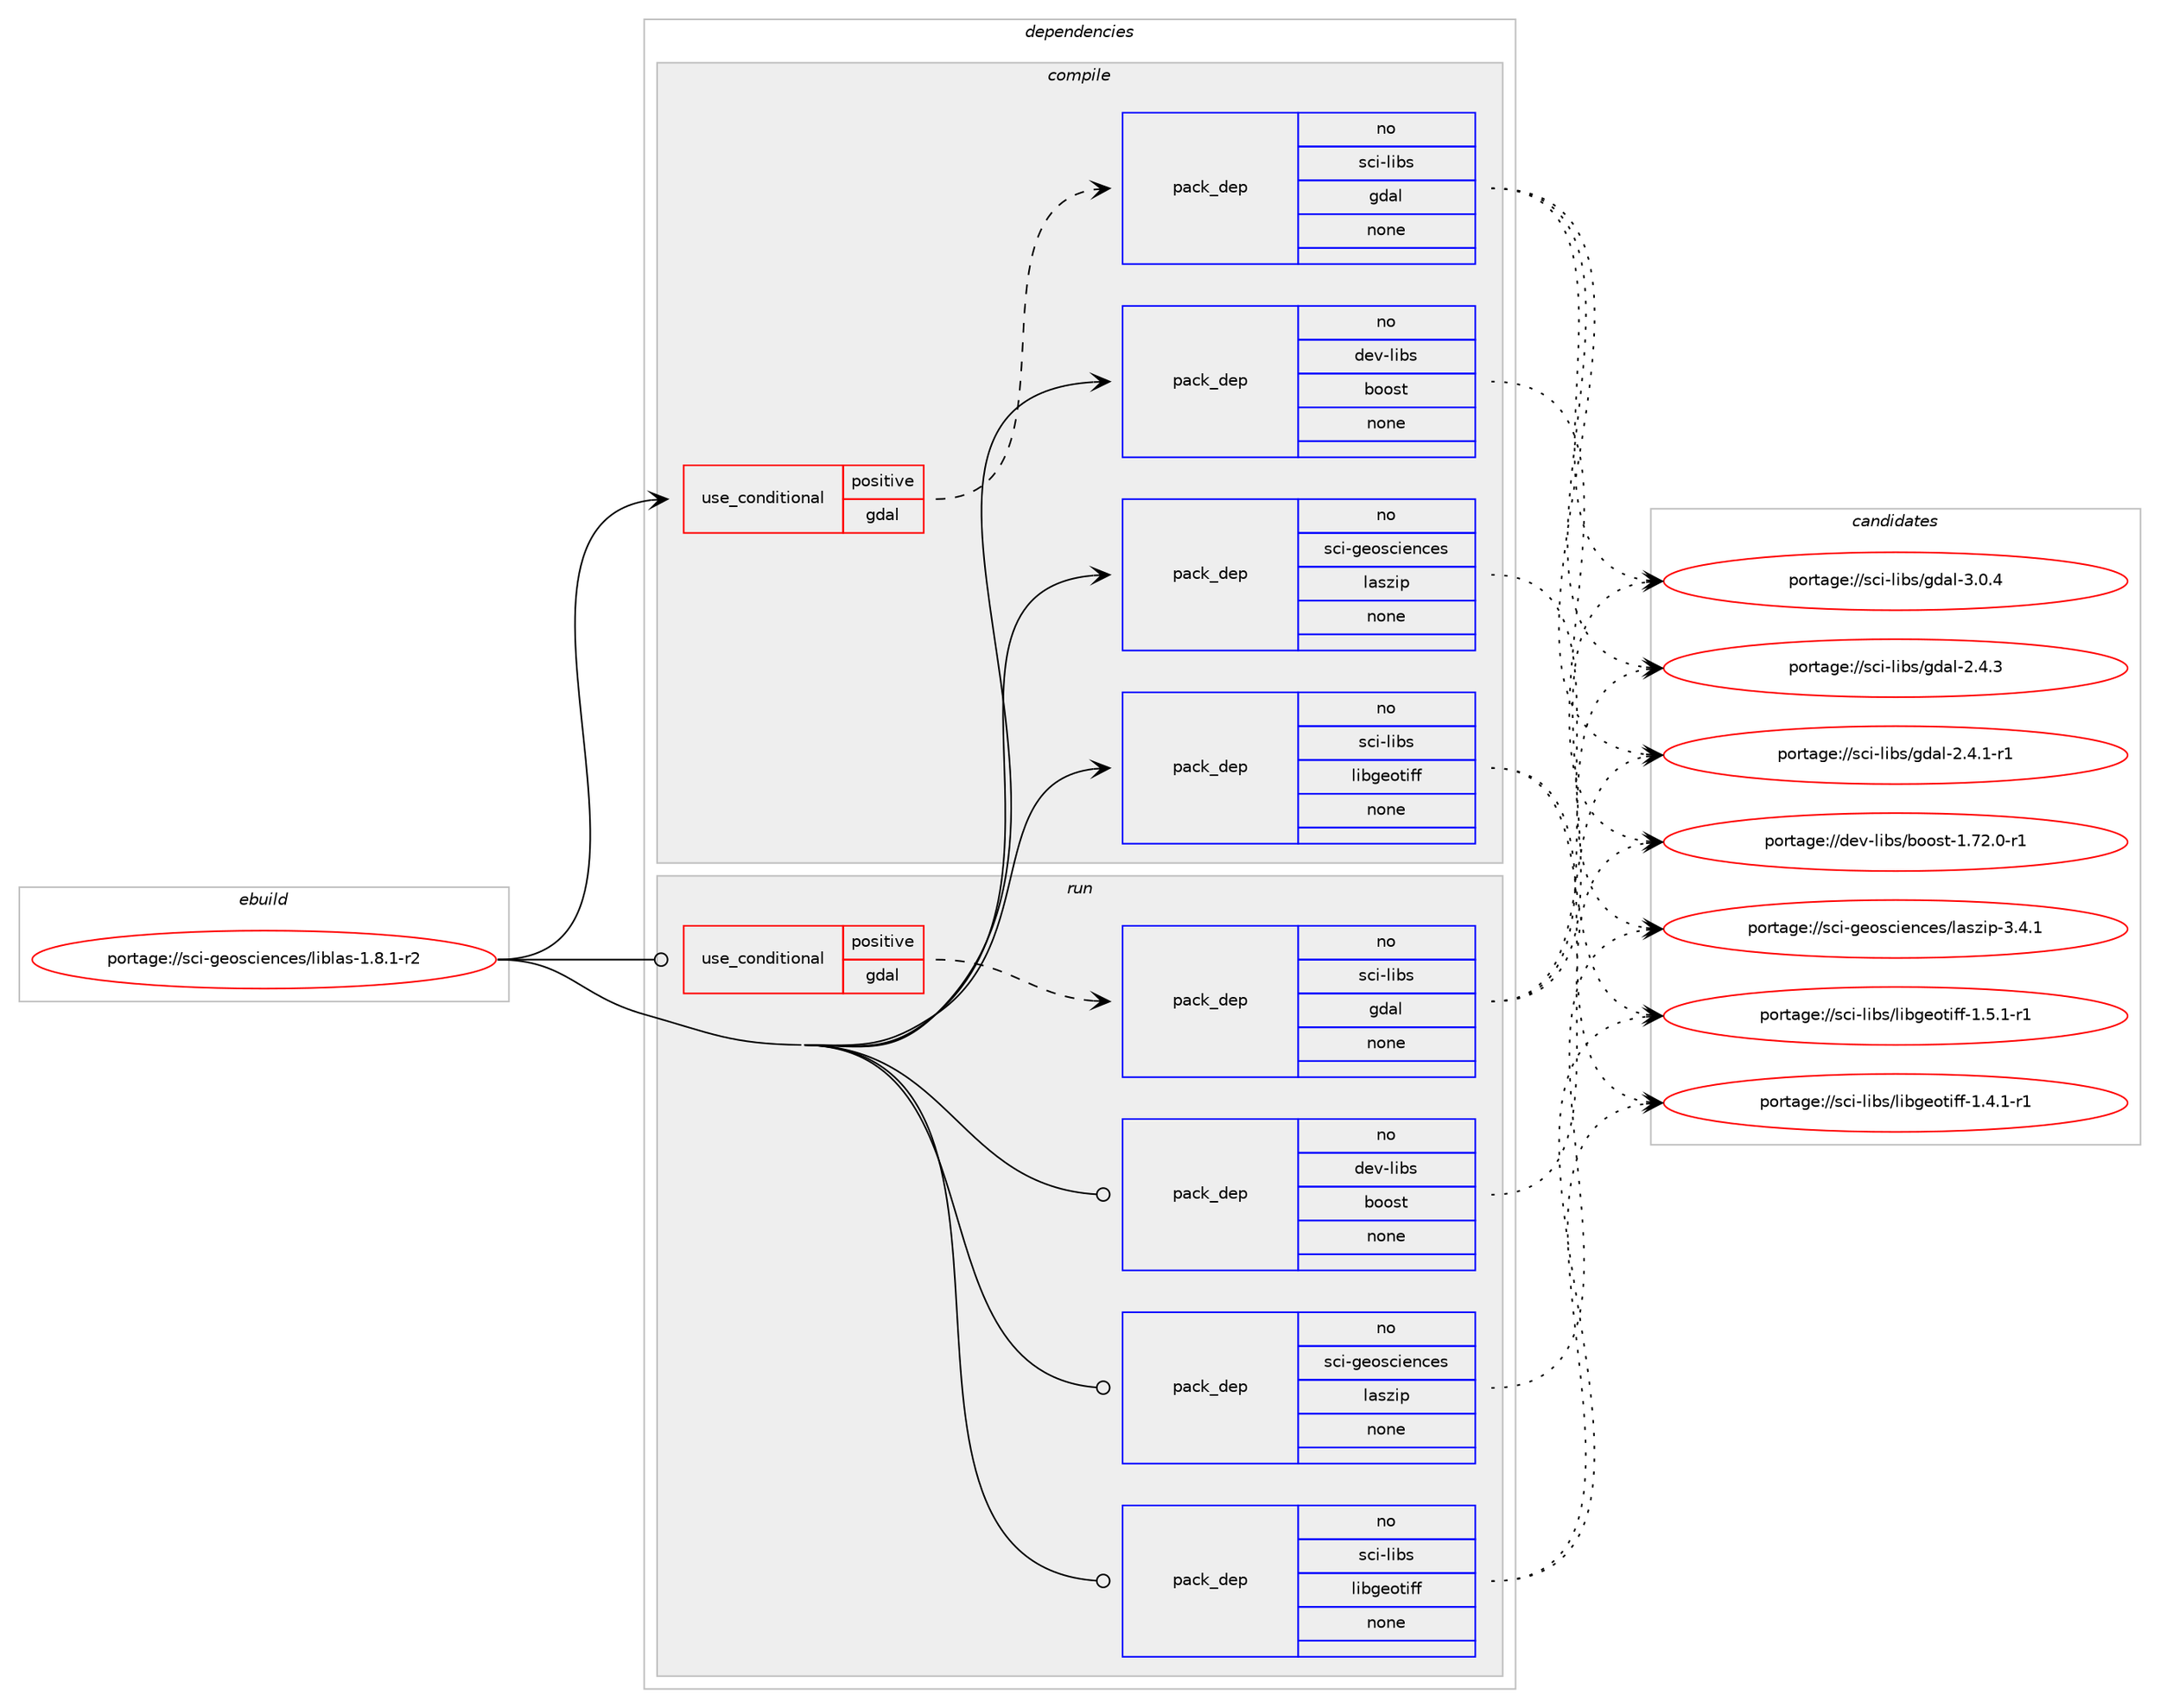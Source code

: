 digraph prolog {

# *************
# Graph options
# *************

newrank=true;
concentrate=true;
compound=true;
graph [rankdir=LR,fontname=Helvetica,fontsize=10,ranksep=1.5];#, ranksep=2.5, nodesep=0.2];
edge  [arrowhead=vee];
node  [fontname=Helvetica,fontsize=10];

# **********
# The ebuild
# **********

subgraph cluster_leftcol {
color=gray;
rank=same;
label=<<i>ebuild</i>>;
id [label="portage://sci-geosciences/liblas-1.8.1-r2", color=red, width=4, href="../sci-geosciences/liblas-1.8.1-r2.svg"];
}

# ****************
# The dependencies
# ****************

subgraph cluster_midcol {
color=gray;
label=<<i>dependencies</i>>;
subgraph cluster_compile {
fillcolor="#eeeeee";
style=filled;
label=<<i>compile</i>>;
subgraph cond19472 {
dependency95858 [label=<<TABLE BORDER="0" CELLBORDER="1" CELLSPACING="0" CELLPADDING="4"><TR><TD ROWSPAN="3" CELLPADDING="10">use_conditional</TD></TR><TR><TD>positive</TD></TR><TR><TD>gdal</TD></TR></TABLE>>, shape=none, color=red];
subgraph pack74790 {
dependency95859 [label=<<TABLE BORDER="0" CELLBORDER="1" CELLSPACING="0" CELLPADDING="4" WIDTH="220"><TR><TD ROWSPAN="6" CELLPADDING="30">pack_dep</TD></TR><TR><TD WIDTH="110">no</TD></TR><TR><TD>sci-libs</TD></TR><TR><TD>gdal</TD></TR><TR><TD>none</TD></TR><TR><TD></TD></TR></TABLE>>, shape=none, color=blue];
}
dependency95858:e -> dependency95859:w [weight=20,style="dashed",arrowhead="vee"];
}
id:e -> dependency95858:w [weight=20,style="solid",arrowhead="vee"];
subgraph pack74791 {
dependency95860 [label=<<TABLE BORDER="0" CELLBORDER="1" CELLSPACING="0" CELLPADDING="4" WIDTH="220"><TR><TD ROWSPAN="6" CELLPADDING="30">pack_dep</TD></TR><TR><TD WIDTH="110">no</TD></TR><TR><TD>dev-libs</TD></TR><TR><TD>boost</TD></TR><TR><TD>none</TD></TR><TR><TD></TD></TR></TABLE>>, shape=none, color=blue];
}
id:e -> dependency95860:w [weight=20,style="solid",arrowhead="vee"];
subgraph pack74792 {
dependency95861 [label=<<TABLE BORDER="0" CELLBORDER="1" CELLSPACING="0" CELLPADDING="4" WIDTH="220"><TR><TD ROWSPAN="6" CELLPADDING="30">pack_dep</TD></TR><TR><TD WIDTH="110">no</TD></TR><TR><TD>sci-geosciences</TD></TR><TR><TD>laszip</TD></TR><TR><TD>none</TD></TR><TR><TD></TD></TR></TABLE>>, shape=none, color=blue];
}
id:e -> dependency95861:w [weight=20,style="solid",arrowhead="vee"];
subgraph pack74793 {
dependency95862 [label=<<TABLE BORDER="0" CELLBORDER="1" CELLSPACING="0" CELLPADDING="4" WIDTH="220"><TR><TD ROWSPAN="6" CELLPADDING="30">pack_dep</TD></TR><TR><TD WIDTH="110">no</TD></TR><TR><TD>sci-libs</TD></TR><TR><TD>libgeotiff</TD></TR><TR><TD>none</TD></TR><TR><TD></TD></TR></TABLE>>, shape=none, color=blue];
}
id:e -> dependency95862:w [weight=20,style="solid",arrowhead="vee"];
}
subgraph cluster_compileandrun {
fillcolor="#eeeeee";
style=filled;
label=<<i>compile and run</i>>;
}
subgraph cluster_run {
fillcolor="#eeeeee";
style=filled;
label=<<i>run</i>>;
subgraph cond19473 {
dependency95863 [label=<<TABLE BORDER="0" CELLBORDER="1" CELLSPACING="0" CELLPADDING="4"><TR><TD ROWSPAN="3" CELLPADDING="10">use_conditional</TD></TR><TR><TD>positive</TD></TR><TR><TD>gdal</TD></TR></TABLE>>, shape=none, color=red];
subgraph pack74794 {
dependency95864 [label=<<TABLE BORDER="0" CELLBORDER="1" CELLSPACING="0" CELLPADDING="4" WIDTH="220"><TR><TD ROWSPAN="6" CELLPADDING="30">pack_dep</TD></TR><TR><TD WIDTH="110">no</TD></TR><TR><TD>sci-libs</TD></TR><TR><TD>gdal</TD></TR><TR><TD>none</TD></TR><TR><TD></TD></TR></TABLE>>, shape=none, color=blue];
}
dependency95863:e -> dependency95864:w [weight=20,style="dashed",arrowhead="vee"];
}
id:e -> dependency95863:w [weight=20,style="solid",arrowhead="odot"];
subgraph pack74795 {
dependency95865 [label=<<TABLE BORDER="0" CELLBORDER="1" CELLSPACING="0" CELLPADDING="4" WIDTH="220"><TR><TD ROWSPAN="6" CELLPADDING="30">pack_dep</TD></TR><TR><TD WIDTH="110">no</TD></TR><TR><TD>dev-libs</TD></TR><TR><TD>boost</TD></TR><TR><TD>none</TD></TR><TR><TD></TD></TR></TABLE>>, shape=none, color=blue];
}
id:e -> dependency95865:w [weight=20,style="solid",arrowhead="odot"];
subgraph pack74796 {
dependency95866 [label=<<TABLE BORDER="0" CELLBORDER="1" CELLSPACING="0" CELLPADDING="4" WIDTH="220"><TR><TD ROWSPAN="6" CELLPADDING="30">pack_dep</TD></TR><TR><TD WIDTH="110">no</TD></TR><TR><TD>sci-geosciences</TD></TR><TR><TD>laszip</TD></TR><TR><TD>none</TD></TR><TR><TD></TD></TR></TABLE>>, shape=none, color=blue];
}
id:e -> dependency95866:w [weight=20,style="solid",arrowhead="odot"];
subgraph pack74797 {
dependency95867 [label=<<TABLE BORDER="0" CELLBORDER="1" CELLSPACING="0" CELLPADDING="4" WIDTH="220"><TR><TD ROWSPAN="6" CELLPADDING="30">pack_dep</TD></TR><TR><TD WIDTH="110">no</TD></TR><TR><TD>sci-libs</TD></TR><TR><TD>libgeotiff</TD></TR><TR><TD>none</TD></TR><TR><TD></TD></TR></TABLE>>, shape=none, color=blue];
}
id:e -> dependency95867:w [weight=20,style="solid",arrowhead="odot"];
}
}

# **************
# The candidates
# **************

subgraph cluster_choices {
rank=same;
color=gray;
label=<<i>candidates</i>>;

subgraph choice74790 {
color=black;
nodesep=1;
choice1159910545108105981154710310097108455146484652 [label="portage://sci-libs/gdal-3.0.4", color=red, width=4,href="../sci-libs/gdal-3.0.4.svg"];
choice1159910545108105981154710310097108455046524651 [label="portage://sci-libs/gdal-2.4.3", color=red, width=4,href="../sci-libs/gdal-2.4.3.svg"];
choice11599105451081059811547103100971084550465246494511449 [label="portage://sci-libs/gdal-2.4.1-r1", color=red, width=4,href="../sci-libs/gdal-2.4.1-r1.svg"];
dependency95859:e -> choice1159910545108105981154710310097108455146484652:w [style=dotted,weight="100"];
dependency95859:e -> choice1159910545108105981154710310097108455046524651:w [style=dotted,weight="100"];
dependency95859:e -> choice11599105451081059811547103100971084550465246494511449:w [style=dotted,weight="100"];
}
subgraph choice74791 {
color=black;
nodesep=1;
choice10010111845108105981154798111111115116454946555046484511449 [label="portage://dev-libs/boost-1.72.0-r1", color=red, width=4,href="../dev-libs/boost-1.72.0-r1.svg"];
dependency95860:e -> choice10010111845108105981154798111111115116454946555046484511449:w [style=dotted,weight="100"];
}
subgraph choice74792 {
color=black;
nodesep=1;
choice115991054510310111111599105101110991011154710897115122105112455146524649 [label="portage://sci-geosciences/laszip-3.4.1", color=red, width=4,href="../sci-geosciences/laszip-3.4.1.svg"];
dependency95861:e -> choice115991054510310111111599105101110991011154710897115122105112455146524649:w [style=dotted,weight="100"];
}
subgraph choice74793 {
color=black;
nodesep=1;
choice11599105451081059811547108105981031011111161051021024549465346494511449 [label="portage://sci-libs/libgeotiff-1.5.1-r1", color=red, width=4,href="../sci-libs/libgeotiff-1.5.1-r1.svg"];
choice11599105451081059811547108105981031011111161051021024549465246494511449 [label="portage://sci-libs/libgeotiff-1.4.1-r1", color=red, width=4,href="../sci-libs/libgeotiff-1.4.1-r1.svg"];
dependency95862:e -> choice11599105451081059811547108105981031011111161051021024549465346494511449:w [style=dotted,weight="100"];
dependency95862:e -> choice11599105451081059811547108105981031011111161051021024549465246494511449:w [style=dotted,weight="100"];
}
subgraph choice74794 {
color=black;
nodesep=1;
choice1159910545108105981154710310097108455146484652 [label="portage://sci-libs/gdal-3.0.4", color=red, width=4,href="../sci-libs/gdal-3.0.4.svg"];
choice1159910545108105981154710310097108455046524651 [label="portage://sci-libs/gdal-2.4.3", color=red, width=4,href="../sci-libs/gdal-2.4.3.svg"];
choice11599105451081059811547103100971084550465246494511449 [label="portage://sci-libs/gdal-2.4.1-r1", color=red, width=4,href="../sci-libs/gdal-2.4.1-r1.svg"];
dependency95864:e -> choice1159910545108105981154710310097108455146484652:w [style=dotted,weight="100"];
dependency95864:e -> choice1159910545108105981154710310097108455046524651:w [style=dotted,weight="100"];
dependency95864:e -> choice11599105451081059811547103100971084550465246494511449:w [style=dotted,weight="100"];
}
subgraph choice74795 {
color=black;
nodesep=1;
choice10010111845108105981154798111111115116454946555046484511449 [label="portage://dev-libs/boost-1.72.0-r1", color=red, width=4,href="../dev-libs/boost-1.72.0-r1.svg"];
dependency95865:e -> choice10010111845108105981154798111111115116454946555046484511449:w [style=dotted,weight="100"];
}
subgraph choice74796 {
color=black;
nodesep=1;
choice115991054510310111111599105101110991011154710897115122105112455146524649 [label="portage://sci-geosciences/laszip-3.4.1", color=red, width=4,href="../sci-geosciences/laszip-3.4.1.svg"];
dependency95866:e -> choice115991054510310111111599105101110991011154710897115122105112455146524649:w [style=dotted,weight="100"];
}
subgraph choice74797 {
color=black;
nodesep=1;
choice11599105451081059811547108105981031011111161051021024549465346494511449 [label="portage://sci-libs/libgeotiff-1.5.1-r1", color=red, width=4,href="../sci-libs/libgeotiff-1.5.1-r1.svg"];
choice11599105451081059811547108105981031011111161051021024549465246494511449 [label="portage://sci-libs/libgeotiff-1.4.1-r1", color=red, width=4,href="../sci-libs/libgeotiff-1.4.1-r1.svg"];
dependency95867:e -> choice11599105451081059811547108105981031011111161051021024549465346494511449:w [style=dotted,weight="100"];
dependency95867:e -> choice11599105451081059811547108105981031011111161051021024549465246494511449:w [style=dotted,weight="100"];
}
}

}
